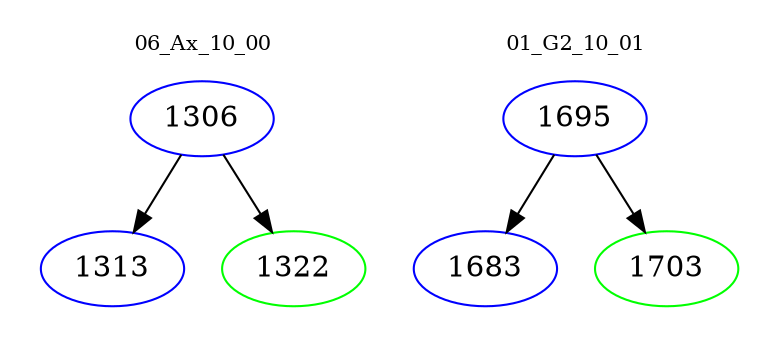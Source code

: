 digraph{
subgraph cluster_0 {
color = white
label = "06_Ax_10_00";
fontsize=10;
T0_1306 [label="1306", color="blue"]
T0_1306 -> T0_1313 [color="black"]
T0_1313 [label="1313", color="blue"]
T0_1306 -> T0_1322 [color="black"]
T0_1322 [label="1322", color="green"]
}
subgraph cluster_1 {
color = white
label = "01_G2_10_01";
fontsize=10;
T1_1695 [label="1695", color="blue"]
T1_1695 -> T1_1683 [color="black"]
T1_1683 [label="1683", color="blue"]
T1_1695 -> T1_1703 [color="black"]
T1_1703 [label="1703", color="green"]
}
}
